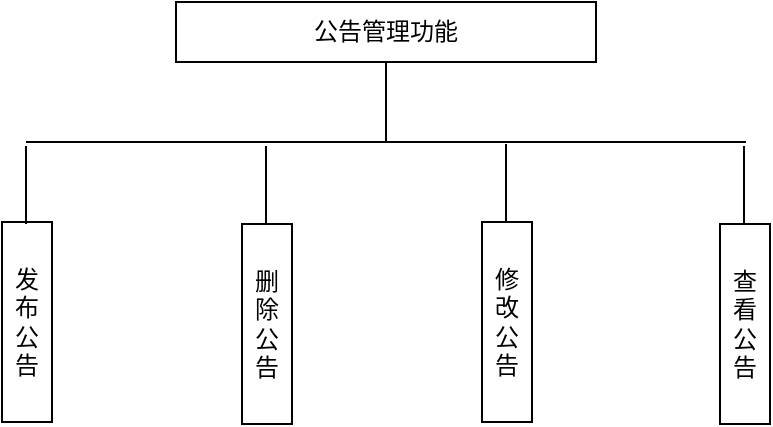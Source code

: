 <mxfile version="22.0.4" type="github">
  <diagram name="第 1 页" id="YeSX9-g7Z1W7M2vIz-MN">
    <mxGraphModel dx="1562" dy="913" grid="1" gridSize="10" guides="1" tooltips="1" connect="1" arrows="1" fold="1" page="1" pageScale="1" pageWidth="827" pageHeight="1169" math="0" shadow="0">
      <root>
        <mxCell id="0" />
        <mxCell id="1" parent="0" />
        <mxCell id="Sy3ojAUDl1MLAGQCmZeS-1" value="&lt;font face=&quot;宋体&quot;&gt;公告管理功能&lt;/font&gt;" style="rounded=0;whiteSpace=wrap;html=1;" parent="1" vertex="1">
          <mxGeometry x="197" y="90" width="210" height="30" as="geometry" />
        </mxCell>
        <mxCell id="Sy3ojAUDl1MLAGQCmZeS-2" value="" style="endArrow=none;html=1;rounded=0;entryX=0.5;entryY=1;entryDx=0;entryDy=0;" parent="1" target="Sy3ojAUDl1MLAGQCmZeS-1" edge="1">
          <mxGeometry width="50" height="50" relative="1" as="geometry">
            <mxPoint x="302" y="160" as="sourcePoint" />
            <mxPoint x="162" y="370" as="targetPoint" />
          </mxGeometry>
        </mxCell>
        <mxCell id="Sy3ojAUDl1MLAGQCmZeS-3" value="&lt;font face=&quot;宋体&quot;&gt;删除公告&lt;/font&gt;" style="rounded=0;whiteSpace=wrap;html=1;" parent="1" vertex="1">
          <mxGeometry x="230" y="201" width="25" height="100" as="geometry" />
        </mxCell>
        <mxCell id="Sy3ojAUDl1MLAGQCmZeS-4" value="" style="endArrow=none;html=1;rounded=0;" parent="1" edge="1">
          <mxGeometry width="50" height="50" relative="1" as="geometry">
            <mxPoint x="122" y="160" as="sourcePoint" />
            <mxPoint x="482" y="160" as="targetPoint" />
          </mxGeometry>
        </mxCell>
        <mxCell id="Sy3ojAUDl1MLAGQCmZeS-5" value="&lt;font face=&quot;宋体&quot;&gt;发布公告&lt;/font&gt;" style="rounded=0;whiteSpace=wrap;html=1;" parent="1" vertex="1">
          <mxGeometry x="110" y="200" width="25" height="100" as="geometry" />
        </mxCell>
        <mxCell id="Sy3ojAUDl1MLAGQCmZeS-7" value="&lt;font face=&quot;宋体&quot;&gt;修改公告&lt;/font&gt;" style="rounded=0;whiteSpace=wrap;html=1;" parent="1" vertex="1">
          <mxGeometry x="350" y="200" width="25" height="100" as="geometry" />
        </mxCell>
        <mxCell id="Sy3ojAUDl1MLAGQCmZeS-8" value="" style="endArrow=none;html=1;rounded=0;" parent="1" edge="1">
          <mxGeometry width="50" height="50" relative="1" as="geometry">
            <mxPoint x="362" y="200" as="sourcePoint" />
            <mxPoint x="362" y="161" as="targetPoint" />
          </mxGeometry>
        </mxCell>
        <mxCell id="Sy3ojAUDl1MLAGQCmZeS-9" value="&lt;font face=&quot;宋体&quot;&gt;查看公告&lt;/font&gt;" style="rounded=0;whiteSpace=wrap;html=1;" parent="1" vertex="1">
          <mxGeometry x="469" y="201" width="25" height="100" as="geometry" />
        </mxCell>
        <mxCell id="Kij_ETThizZAp769_XaZ-1" value="" style="endArrow=none;html=1;rounded=0;" edge="1" parent="1">
          <mxGeometry width="50" height="50" relative="1" as="geometry">
            <mxPoint x="122" y="201" as="sourcePoint" />
            <mxPoint x="122" y="162" as="targetPoint" />
          </mxGeometry>
        </mxCell>
        <mxCell id="Kij_ETThizZAp769_XaZ-2" value="" style="endArrow=none;html=1;rounded=0;" edge="1" parent="1">
          <mxGeometry width="50" height="50" relative="1" as="geometry">
            <mxPoint x="242" y="201" as="sourcePoint" />
            <mxPoint x="242" y="162" as="targetPoint" />
          </mxGeometry>
        </mxCell>
        <mxCell id="Kij_ETThizZAp769_XaZ-3" value="" style="endArrow=none;html=1;rounded=0;" edge="1" parent="1">
          <mxGeometry width="50" height="50" relative="1" as="geometry">
            <mxPoint x="481" y="201" as="sourcePoint" />
            <mxPoint x="481" y="162" as="targetPoint" />
          </mxGeometry>
        </mxCell>
      </root>
    </mxGraphModel>
  </diagram>
</mxfile>
